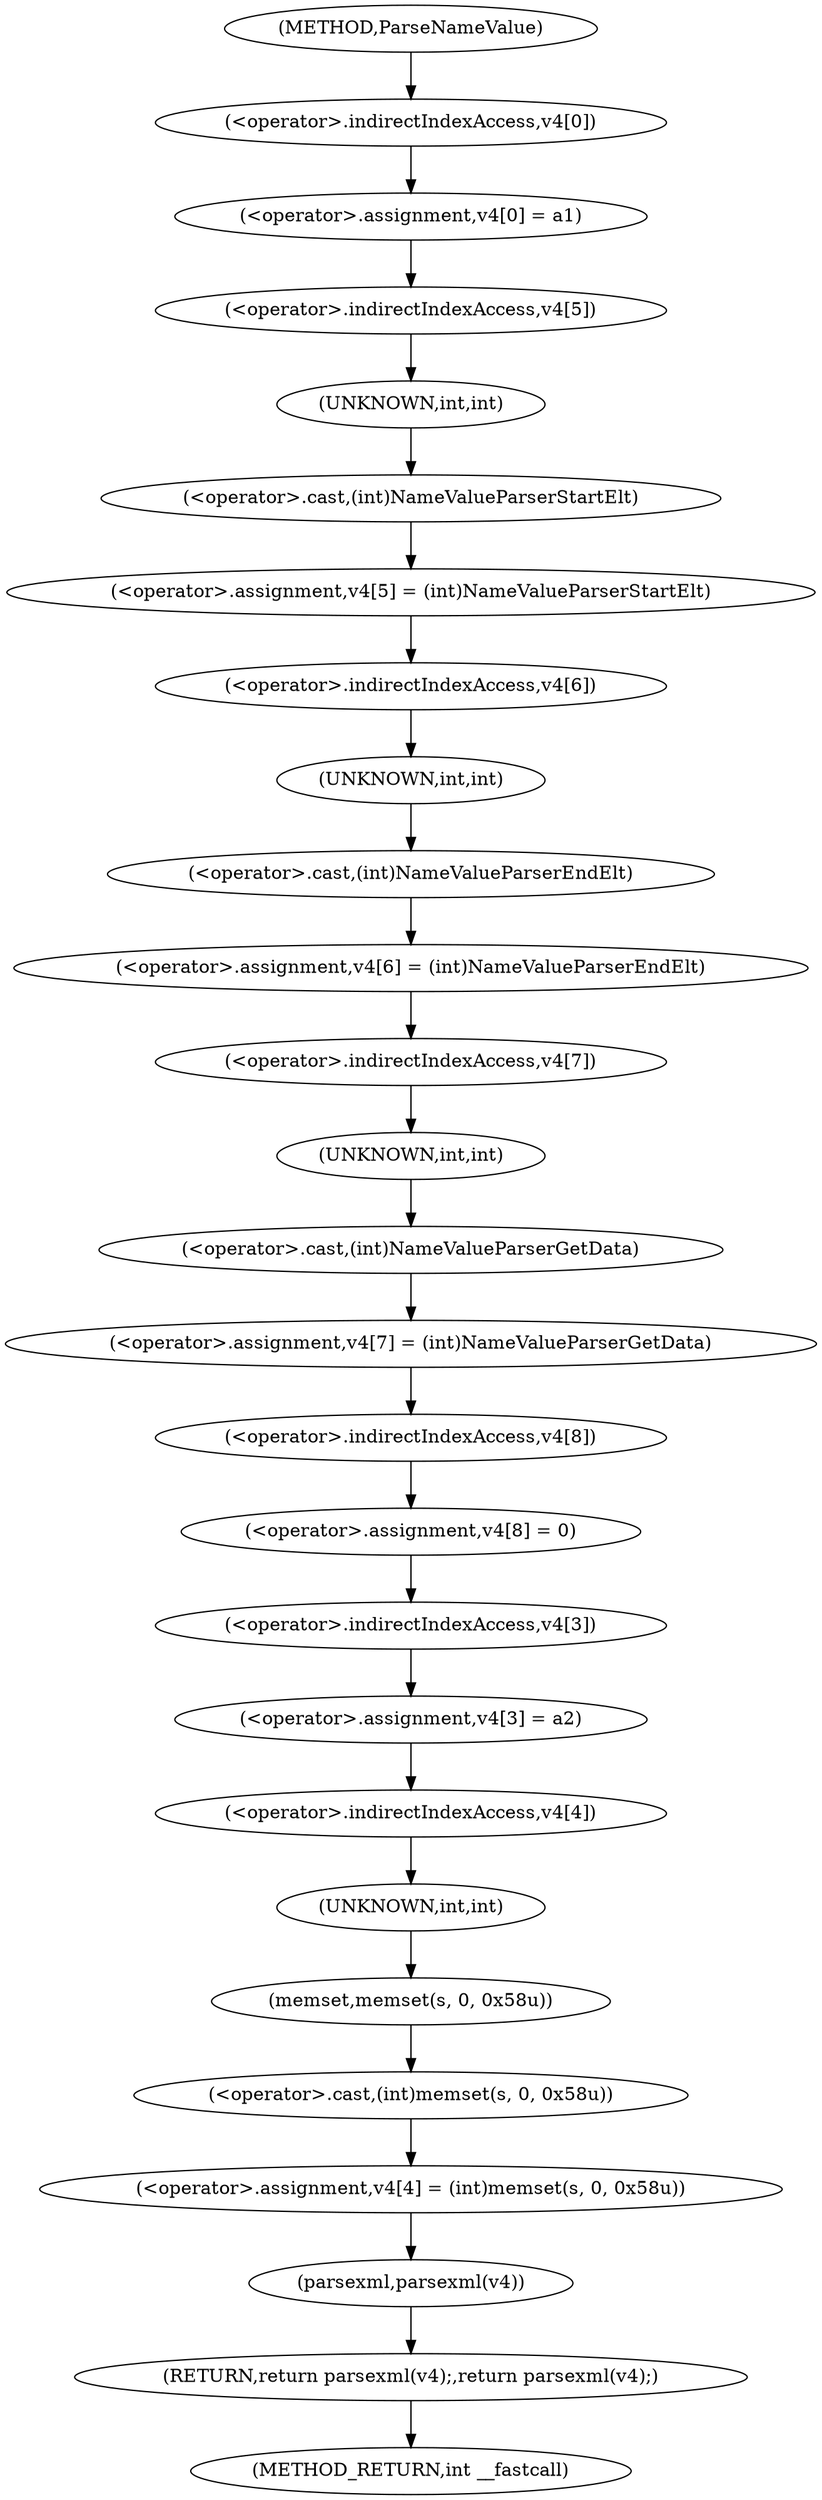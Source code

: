 digraph ParseNameValue {  
"1000108" [label = "(<operator>.assignment,v4[0] = a1)" ]
"1000109" [label = "(<operator>.indirectIndexAccess,v4[0])" ]
"1000113" [label = "(<operator>.assignment,v4[5] = (int)NameValueParserStartElt)" ]
"1000114" [label = "(<operator>.indirectIndexAccess,v4[5])" ]
"1000117" [label = "(<operator>.cast,(int)NameValueParserStartElt)" ]
"1000118" [label = "(UNKNOWN,int,int)" ]
"1000120" [label = "(<operator>.assignment,v4[6] = (int)NameValueParserEndElt)" ]
"1000121" [label = "(<operator>.indirectIndexAccess,v4[6])" ]
"1000124" [label = "(<operator>.cast,(int)NameValueParserEndElt)" ]
"1000125" [label = "(UNKNOWN,int,int)" ]
"1000127" [label = "(<operator>.assignment,v4[7] = (int)NameValueParserGetData)" ]
"1000128" [label = "(<operator>.indirectIndexAccess,v4[7])" ]
"1000131" [label = "(<operator>.cast,(int)NameValueParserGetData)" ]
"1000132" [label = "(UNKNOWN,int,int)" ]
"1000134" [label = "(<operator>.assignment,v4[8] = 0)" ]
"1000135" [label = "(<operator>.indirectIndexAccess,v4[8])" ]
"1000139" [label = "(<operator>.assignment,v4[3] = a2)" ]
"1000140" [label = "(<operator>.indirectIndexAccess,v4[3])" ]
"1000144" [label = "(<operator>.assignment,v4[4] = (int)memset(s, 0, 0x58u))" ]
"1000145" [label = "(<operator>.indirectIndexAccess,v4[4])" ]
"1000148" [label = "(<operator>.cast,(int)memset(s, 0, 0x58u))" ]
"1000149" [label = "(UNKNOWN,int,int)" ]
"1000150" [label = "(memset,memset(s, 0, 0x58u))" ]
"1000154" [label = "(RETURN,return parsexml(v4);,return parsexml(v4);)" ]
"1000155" [label = "(parsexml,parsexml(v4))" ]
"1000102" [label = "(METHOD,ParseNameValue)" ]
"1000157" [label = "(METHOD_RETURN,int __fastcall)" ]
  "1000108" -> "1000114" 
  "1000109" -> "1000108" 
  "1000113" -> "1000121" 
  "1000114" -> "1000118" 
  "1000117" -> "1000113" 
  "1000118" -> "1000117" 
  "1000120" -> "1000128" 
  "1000121" -> "1000125" 
  "1000124" -> "1000120" 
  "1000125" -> "1000124" 
  "1000127" -> "1000135" 
  "1000128" -> "1000132" 
  "1000131" -> "1000127" 
  "1000132" -> "1000131" 
  "1000134" -> "1000140" 
  "1000135" -> "1000134" 
  "1000139" -> "1000145" 
  "1000140" -> "1000139" 
  "1000144" -> "1000155" 
  "1000145" -> "1000149" 
  "1000148" -> "1000144" 
  "1000149" -> "1000150" 
  "1000150" -> "1000148" 
  "1000154" -> "1000157" 
  "1000155" -> "1000154" 
  "1000102" -> "1000109" 
}
